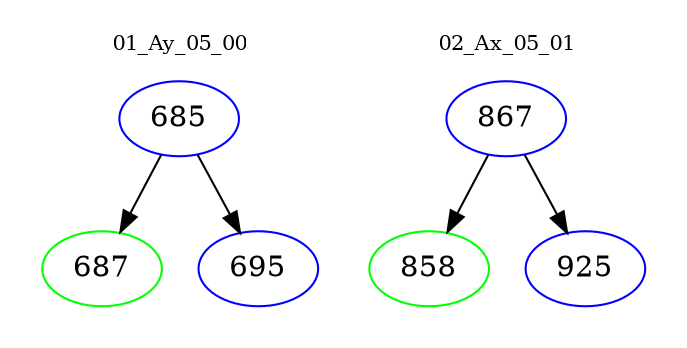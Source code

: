 digraph{
subgraph cluster_0 {
color = white
label = "01_Ay_05_00";
fontsize=10;
T0_685 [label="685", color="blue"]
T0_685 -> T0_687 [color="black"]
T0_687 [label="687", color="green"]
T0_685 -> T0_695 [color="black"]
T0_695 [label="695", color="blue"]
}
subgraph cluster_1 {
color = white
label = "02_Ax_05_01";
fontsize=10;
T1_867 [label="867", color="blue"]
T1_867 -> T1_858 [color="black"]
T1_858 [label="858", color="green"]
T1_867 -> T1_925 [color="black"]
T1_925 [label="925", color="blue"]
}
}
